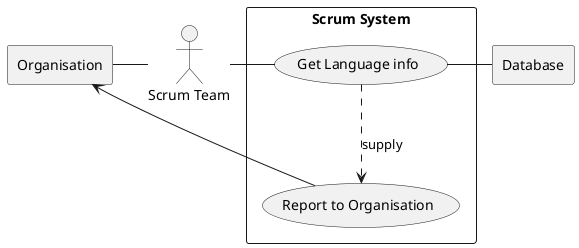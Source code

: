 @startuml

rectangle Organisation
actor ST as "Scrum Team"

rectangle Database


rectangle "Scrum System" {
    usecase UC1 as "Get Language info"

    usecase UCa as "Report to Organisation"

    Organisation - ST
    ST - UC1
    UC1 ..> UCa : supply
    UC1 - Database
    Organisation <- UCa
}

@enduml